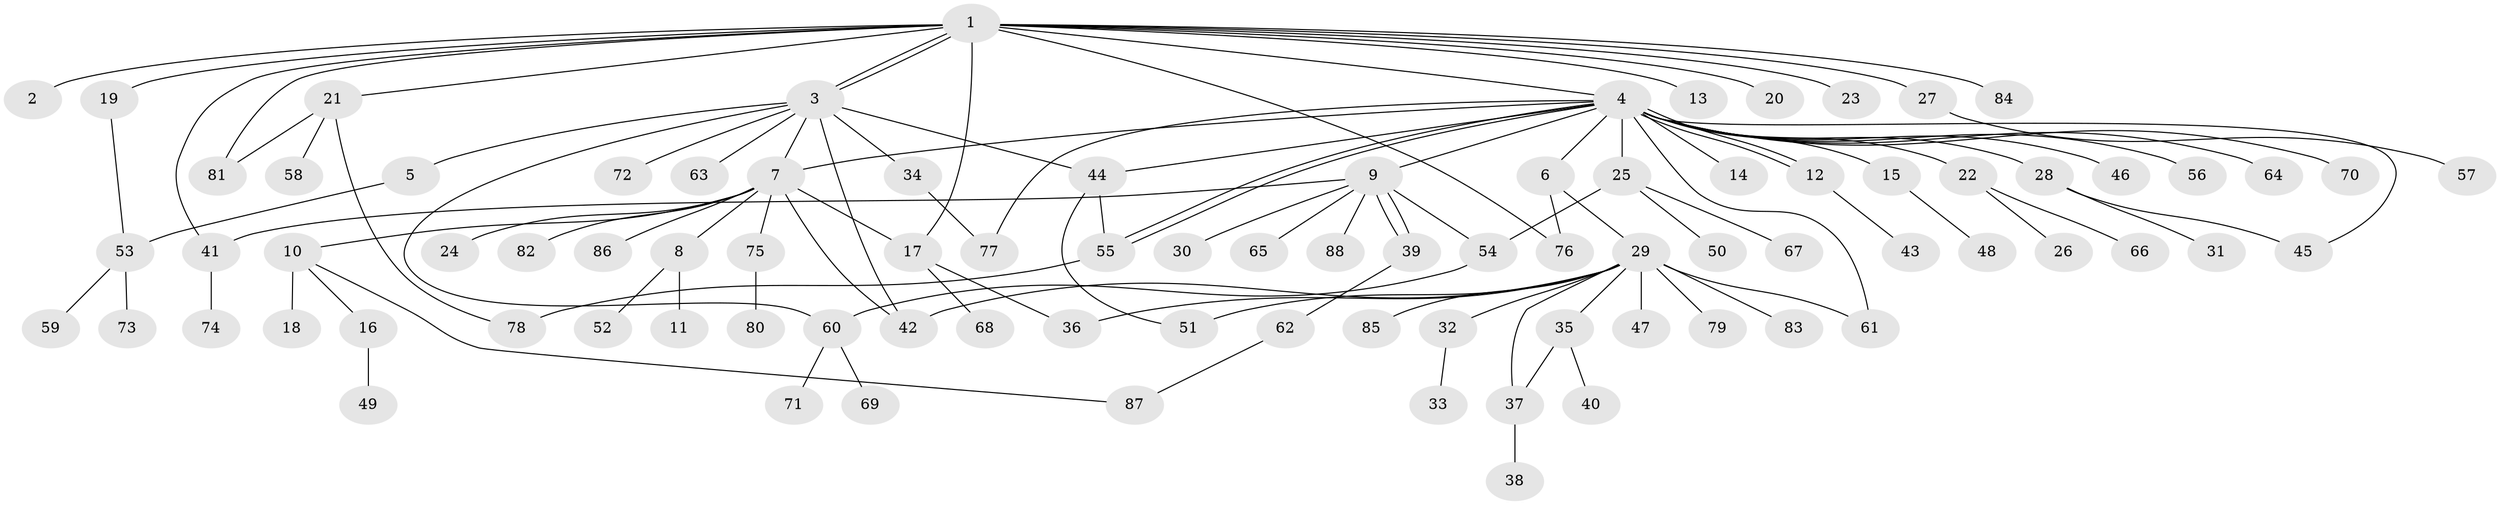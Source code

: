 // Generated by graph-tools (version 1.1) at 2025/11/02/27/25 16:11:13]
// undirected, 88 vertices, 111 edges
graph export_dot {
graph [start="1"]
  node [color=gray90,style=filled];
  1;
  2;
  3;
  4;
  5;
  6;
  7;
  8;
  9;
  10;
  11;
  12;
  13;
  14;
  15;
  16;
  17;
  18;
  19;
  20;
  21;
  22;
  23;
  24;
  25;
  26;
  27;
  28;
  29;
  30;
  31;
  32;
  33;
  34;
  35;
  36;
  37;
  38;
  39;
  40;
  41;
  42;
  43;
  44;
  45;
  46;
  47;
  48;
  49;
  50;
  51;
  52;
  53;
  54;
  55;
  56;
  57;
  58;
  59;
  60;
  61;
  62;
  63;
  64;
  65;
  66;
  67;
  68;
  69;
  70;
  71;
  72;
  73;
  74;
  75;
  76;
  77;
  78;
  79;
  80;
  81;
  82;
  83;
  84;
  85;
  86;
  87;
  88;
  1 -- 2;
  1 -- 3;
  1 -- 3;
  1 -- 4;
  1 -- 13;
  1 -- 17;
  1 -- 19;
  1 -- 20;
  1 -- 21;
  1 -- 23;
  1 -- 27;
  1 -- 41;
  1 -- 76;
  1 -- 81;
  1 -- 84;
  3 -- 5;
  3 -- 7;
  3 -- 34;
  3 -- 42;
  3 -- 44;
  3 -- 60;
  3 -- 63;
  3 -- 72;
  4 -- 6;
  4 -- 7;
  4 -- 9;
  4 -- 12;
  4 -- 12;
  4 -- 14;
  4 -- 15;
  4 -- 22;
  4 -- 25;
  4 -- 28;
  4 -- 44;
  4 -- 45;
  4 -- 46;
  4 -- 55;
  4 -- 55;
  4 -- 56;
  4 -- 61;
  4 -- 64;
  4 -- 70;
  4 -- 77;
  5 -- 53;
  6 -- 29;
  6 -- 76;
  7 -- 8;
  7 -- 10;
  7 -- 17;
  7 -- 24;
  7 -- 42;
  7 -- 75;
  7 -- 82;
  7 -- 86;
  8 -- 11;
  8 -- 52;
  9 -- 30;
  9 -- 39;
  9 -- 39;
  9 -- 41;
  9 -- 54;
  9 -- 65;
  9 -- 88;
  10 -- 16;
  10 -- 18;
  10 -- 87;
  12 -- 43;
  15 -- 48;
  16 -- 49;
  17 -- 36;
  17 -- 68;
  19 -- 53;
  21 -- 58;
  21 -- 78;
  21 -- 81;
  22 -- 26;
  22 -- 66;
  25 -- 50;
  25 -- 54;
  25 -- 67;
  27 -- 57;
  28 -- 31;
  28 -- 45;
  29 -- 32;
  29 -- 35;
  29 -- 36;
  29 -- 37;
  29 -- 42;
  29 -- 47;
  29 -- 51;
  29 -- 61;
  29 -- 79;
  29 -- 83;
  29 -- 85;
  32 -- 33;
  34 -- 77;
  35 -- 37;
  35 -- 40;
  37 -- 38;
  39 -- 62;
  41 -- 74;
  44 -- 51;
  44 -- 55;
  53 -- 59;
  53 -- 73;
  54 -- 60;
  55 -- 78;
  60 -- 69;
  60 -- 71;
  62 -- 87;
  75 -- 80;
}
